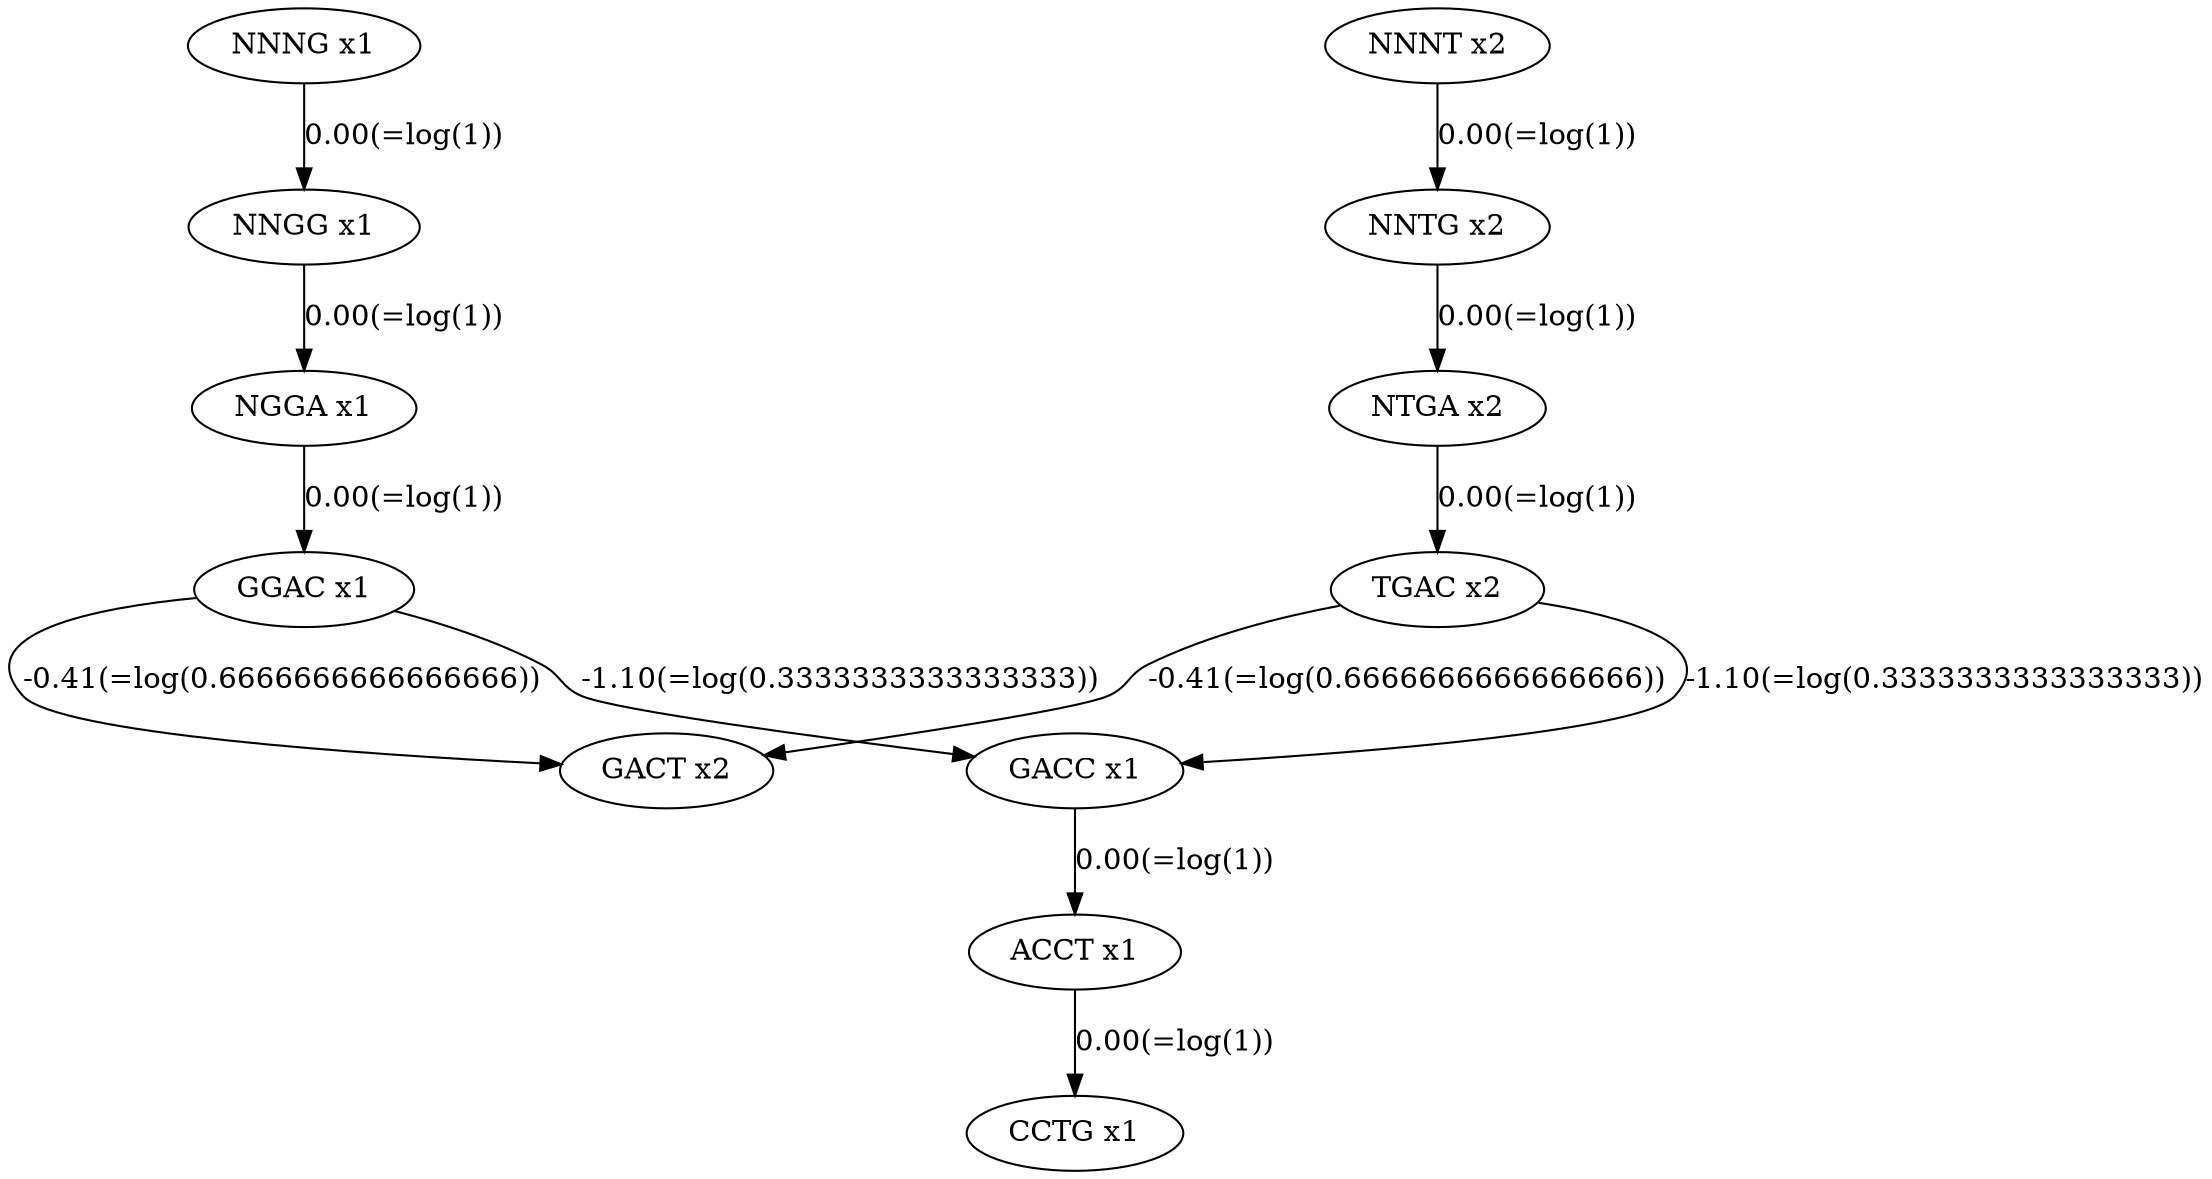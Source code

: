 digraph dbg {
	GACT [label="GACT x2"];
	NNTG [label="NNTG x2"];
	NNTG -> NTGA [label="0.00(=log(1))"];
	CCTG [label="CCTG x1"];
	NNNT [label="NNNT x2"];
	NNNT -> NNTG [label="0.00(=log(1))"];
	NGGA [label="NGGA x1"];
	NGGA -> GGAC [label="0.00(=log(1))"];
	NNNG [label="NNNG x1"];
	NNNG -> NNGG [label="0.00(=log(1))"];
	GACC [label="GACC x1"];
	GACC -> ACCT [label="0.00(=log(1))"];
	TGAC [label="TGAC x2"];
	TGAC -> GACC [label="-1.10(=log(0.3333333333333333))"];
	TGAC -> GACT [label="-0.41(=log(0.6666666666666666))"];
	NNGG [label="NNGG x1"];
	NNGG -> NGGA [label="0.00(=log(1))"];
	GGAC [label="GGAC x1"];
	GGAC -> GACC [label="-1.10(=log(0.3333333333333333))"];
	GGAC -> GACT [label="-0.41(=log(0.6666666666666666))"];
	ACCT [label="ACCT x1"];
	ACCT -> CCTG [label="0.00(=log(1))"];
	NTGA [label="NTGA x2"];
	NTGA -> TGAC [label="0.00(=log(1))"];
}

